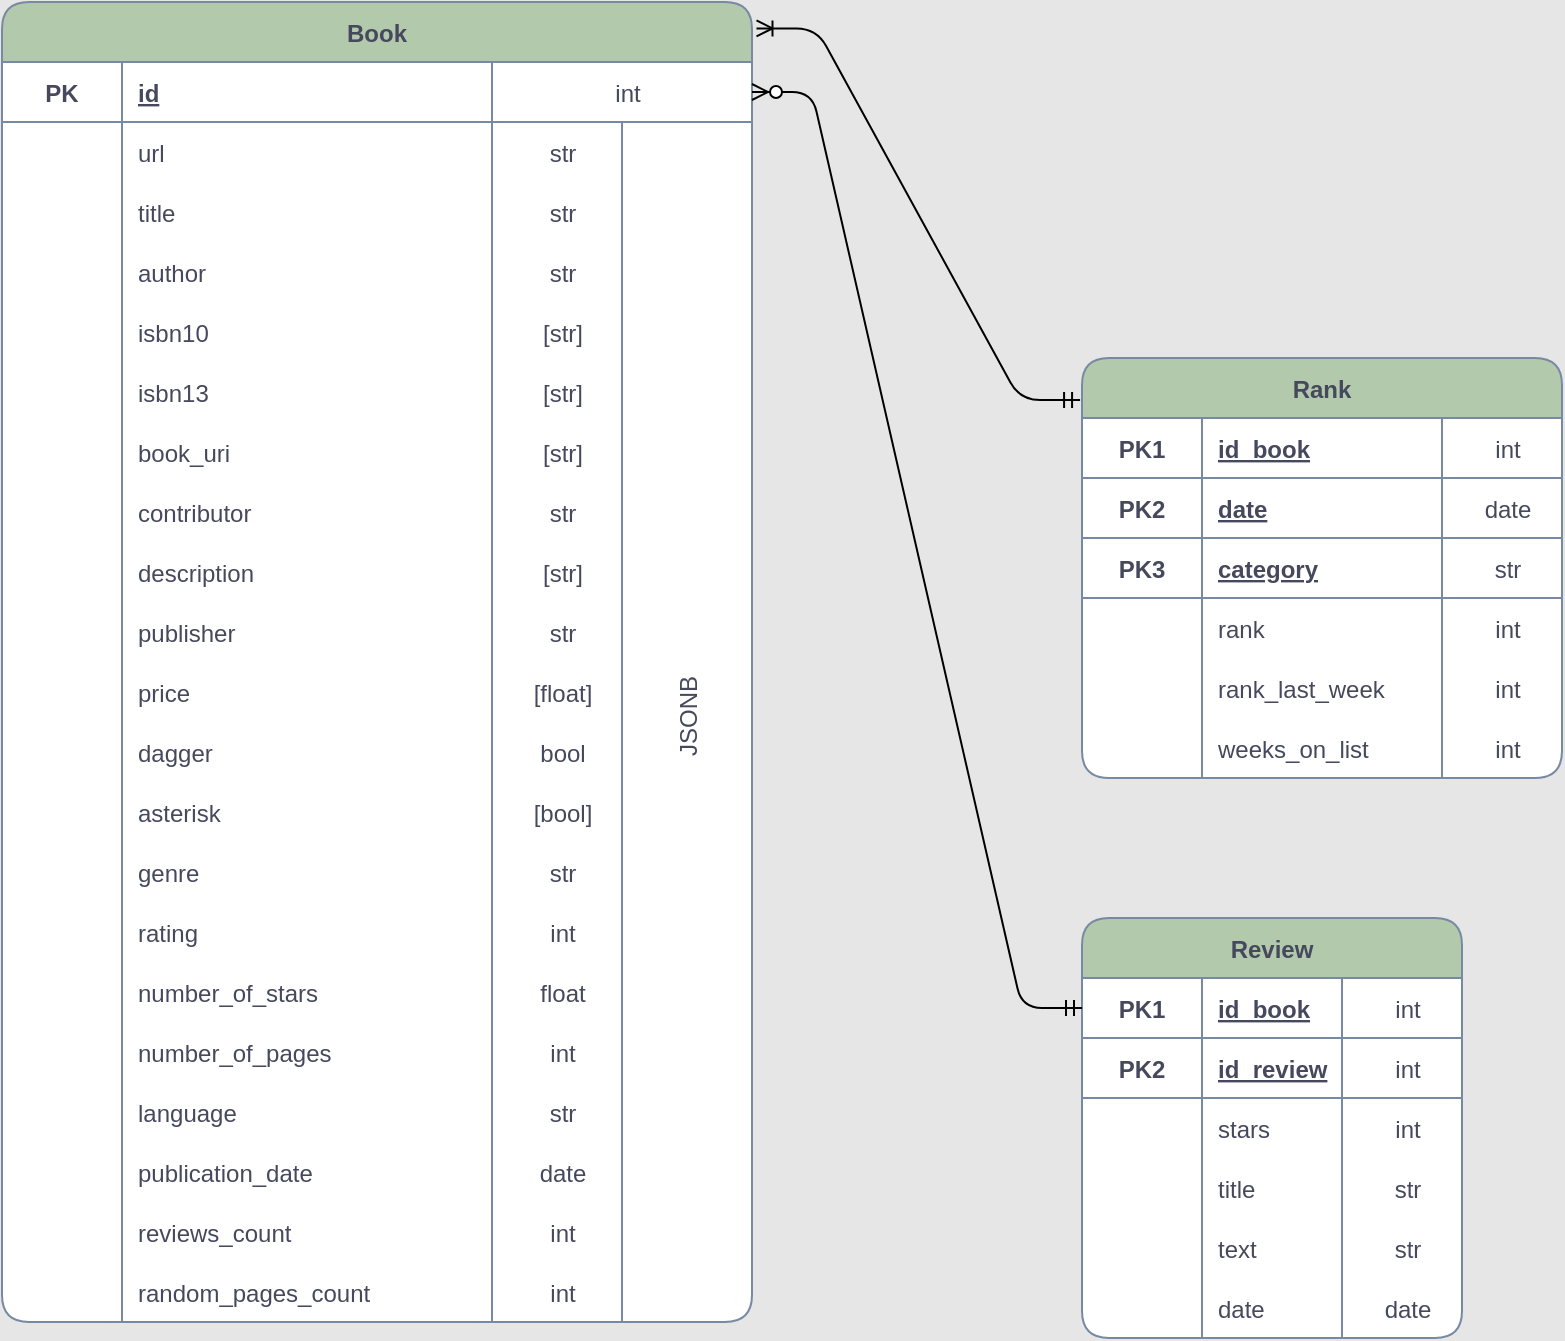 <mxfile version="20.3.0" type="device"><diagram name="Page-1" id="e56a1550-8fbb-45ad-956c-1786394a9013"><mxGraphModel dx="1116" dy="780" grid="1" gridSize="10" guides="1" tooltips="1" connect="1" arrows="1" fold="1" page="1" pageScale="1" pageWidth="1100" pageHeight="850" background="#E6E6E6" math="0" shadow="0"><root><mxCell id="0"/><mxCell id="1" parent="0"/><mxCell id="RvJWj9vvtflDczrXGUIp-20" value="Rank" style="shape=table;startSize=30;container=1;collapsible=1;childLayout=tableLayout;fixedRows=1;rowLines=0;fontStyle=1;align=center;resizeLast=1;rounded=1;strokeColor=#788AA3;fontColor=#46495D;fillColor=#B2C9AB;gradientColor=none;swimlaneFillColor=default;" parent="1" vertex="1"><mxGeometry x="600" y="230" width="240" height="210" as="geometry"/></mxCell><mxCell id="RvJWj9vvtflDczrXGUIp-21" value="" style="shape=tableRow;horizontal=0;startSize=0;swimlaneHead=0;swimlaneBody=0;fillColor=none;collapsible=0;dropTarget=0;points=[[0,0.5],[1,0.5]];portConstraint=eastwest;top=0;left=0;right=0;bottom=1;rounded=1;strokeColor=#788AA3;fontColor=#46495D;" parent="RvJWj9vvtflDczrXGUIp-20" vertex="1"><mxGeometry y="30" width="240" height="30" as="geometry"/></mxCell><mxCell id="RvJWj9vvtflDczrXGUIp-22" value="PK1" style="shape=partialRectangle;connectable=0;fillColor=none;top=0;left=0;bottom=0;right=0;fontStyle=1;overflow=hidden;rounded=1;strokeColor=default;fontColor=#46495D;align=center;" parent="RvJWj9vvtflDczrXGUIp-21" vertex="1"><mxGeometry width="60" height="30" as="geometry"><mxRectangle width="60" height="30" as="alternateBounds"/></mxGeometry></mxCell><mxCell id="RvJWj9vvtflDczrXGUIp-23" value="id_book" style="shape=partialRectangle;connectable=0;fillColor=none;top=0;left=0;bottom=0;right=0;align=left;spacingLeft=6;fontStyle=5;overflow=hidden;rounded=1;strokeColor=default;fontColor=#46495D;" parent="RvJWj9vvtflDczrXGUIp-21" vertex="1"><mxGeometry x="60" width="120" height="30" as="geometry"><mxRectangle width="120" height="30" as="alternateBounds"/></mxGeometry></mxCell><mxCell id="RvJWj9vvtflDczrXGUIp-33" value="int" style="shape=partialRectangle;connectable=0;fillColor=none;top=0;left=0;bottom=0;right=0;align=center;spacingLeft=6;fontStyle=0;overflow=hidden;rounded=1;strokeColor=default;fontColor=#46495D;" parent="RvJWj9vvtflDczrXGUIp-21" vertex="1"><mxGeometry x="180" width="60" height="30" as="geometry"><mxRectangle width="60" height="30" as="alternateBounds"/></mxGeometry></mxCell><mxCell id="RvJWj9vvtflDczrXGUIp-41" value="" style="shape=tableRow;horizontal=0;startSize=0;swimlaneHead=0;swimlaneBody=0;fillColor=none;collapsible=0;dropTarget=0;points=[[0,0.5],[1,0.5]];portConstraint=eastwest;top=0;left=0;right=0;bottom=1;rounded=1;strokeColor=#788AA3;fontColor=#46495D;" parent="RvJWj9vvtflDczrXGUIp-20" vertex="1"><mxGeometry y="60" width="240" height="30" as="geometry"/></mxCell><mxCell id="RvJWj9vvtflDczrXGUIp-42" value="PK2" style="shape=partialRectangle;connectable=0;fillColor=none;top=0;left=0;bottom=0;right=0;fontStyle=1;overflow=hidden;rounded=1;strokeColor=default;fontColor=#46495D;align=center;" parent="RvJWj9vvtflDczrXGUIp-41" vertex="1"><mxGeometry width="60" height="30" as="geometry"><mxRectangle width="60" height="30" as="alternateBounds"/></mxGeometry></mxCell><mxCell id="RvJWj9vvtflDczrXGUIp-43" value="date" style="shape=partialRectangle;connectable=0;fillColor=none;top=0;left=0;bottom=0;right=0;align=left;spacingLeft=6;fontStyle=5;overflow=hidden;rounded=1;strokeColor=default;fontColor=#46495D;" parent="RvJWj9vvtflDczrXGUIp-41" vertex="1"><mxGeometry x="60" width="120" height="30" as="geometry"><mxRectangle width="120" height="30" as="alternateBounds"/></mxGeometry></mxCell><mxCell id="RvJWj9vvtflDczrXGUIp-44" value="date" style="shape=partialRectangle;connectable=0;fillColor=none;top=0;left=0;bottom=0;right=0;align=center;spacingLeft=6;fontStyle=0;overflow=hidden;rounded=1;strokeColor=default;fontColor=#46495D;" parent="RvJWj9vvtflDczrXGUIp-41" vertex="1"><mxGeometry x="180" width="60" height="30" as="geometry"><mxRectangle width="60" height="30" as="alternateBounds"/></mxGeometry></mxCell><mxCell id="G12WL7VV6dDCfhIZE775-21" style="shape=tableRow;horizontal=0;startSize=0;swimlaneHead=0;swimlaneBody=0;fillColor=none;collapsible=0;dropTarget=0;points=[[0,0.5],[1,0.5]];portConstraint=eastwest;top=0;left=0;right=0;bottom=1;rounded=1;strokeColor=#788AA3;fontColor=#46495D;" parent="RvJWj9vvtflDczrXGUIp-20" vertex="1"><mxGeometry y="90" width="240" height="30" as="geometry"/></mxCell><mxCell id="G12WL7VV6dDCfhIZE775-22" value="PK3" style="shape=partialRectangle;connectable=0;fillColor=none;top=0;left=0;bottom=0;right=0;fontStyle=1;overflow=hidden;rounded=1;strokeColor=default;fontColor=#46495D;align=center;" parent="G12WL7VV6dDCfhIZE775-21" vertex="1"><mxGeometry width="60" height="30" as="geometry"><mxRectangle width="60" height="30" as="alternateBounds"/></mxGeometry></mxCell><mxCell id="G12WL7VV6dDCfhIZE775-23" value="category" style="shape=partialRectangle;connectable=0;fillColor=none;top=0;left=0;bottom=0;right=0;align=left;spacingLeft=6;fontStyle=5;overflow=hidden;rounded=1;strokeColor=default;fontColor=#46495D;" parent="G12WL7VV6dDCfhIZE775-21" vertex="1"><mxGeometry x="60" width="120" height="30" as="geometry"><mxRectangle width="120" height="30" as="alternateBounds"/></mxGeometry></mxCell><mxCell id="G12WL7VV6dDCfhIZE775-24" value="str" style="shape=partialRectangle;connectable=0;fillColor=none;top=0;left=0;bottom=0;right=0;align=center;spacingLeft=6;fontStyle=0;overflow=hidden;rounded=1;strokeColor=default;fontColor=#46495D;" parent="G12WL7VV6dDCfhIZE775-21" vertex="1"><mxGeometry x="180" width="60" height="30" as="geometry"><mxRectangle width="60" height="30" as="alternateBounds"/></mxGeometry></mxCell><mxCell id="RvJWj9vvtflDczrXGUIp-24" value="" style="shape=tableRow;horizontal=0;startSize=0;swimlaneHead=0;swimlaneBody=0;fillColor=none;collapsible=0;dropTarget=0;points=[[0,0.5],[1,0.5]];portConstraint=eastwest;top=0;left=0;right=0;bottom=0;rounded=1;strokeColor=#788AA3;fontColor=#46495D;" parent="RvJWj9vvtflDczrXGUIp-20" vertex="1"><mxGeometry y="120" width="240" height="30" as="geometry"/></mxCell><mxCell id="RvJWj9vvtflDczrXGUIp-25" value="" style="shape=partialRectangle;connectable=0;fillColor=none;top=0;left=0;bottom=0;right=0;editable=1;overflow=hidden;rounded=1;strokeColor=#788AA3;fontColor=#46495D;" parent="RvJWj9vvtflDczrXGUIp-24" vertex="1"><mxGeometry width="60" height="30" as="geometry"><mxRectangle width="60" height="30" as="alternateBounds"/></mxGeometry></mxCell><mxCell id="RvJWj9vvtflDczrXGUIp-26" value="rank" style="shape=partialRectangle;connectable=0;fillColor=none;top=0;left=0;bottom=0;right=0;align=left;spacingLeft=6;overflow=hidden;rounded=1;strokeColor=#788AA3;fontColor=#46495D;" parent="RvJWj9vvtflDczrXGUIp-24" vertex="1"><mxGeometry x="60" width="120" height="30" as="geometry"><mxRectangle width="120" height="30" as="alternateBounds"/></mxGeometry></mxCell><mxCell id="RvJWj9vvtflDczrXGUIp-34" value="int" style="shape=partialRectangle;connectable=0;fillColor=none;top=0;left=0;bottom=0;right=0;align=center;spacingLeft=6;overflow=hidden;rounded=1;strokeColor=#788AA3;fontColor=#46495D;" parent="RvJWj9vvtflDczrXGUIp-24" vertex="1"><mxGeometry x="180" width="60" height="30" as="geometry"><mxRectangle width="60" height="30" as="alternateBounds"/></mxGeometry></mxCell><mxCell id="RvJWj9vvtflDczrXGUIp-27" value="" style="shape=tableRow;horizontal=0;startSize=0;swimlaneHead=0;swimlaneBody=0;fillColor=none;collapsible=0;dropTarget=0;points=[[0,0.5],[1,0.5]];portConstraint=eastwest;top=0;left=0;right=0;bottom=0;rounded=1;strokeColor=#788AA3;fontColor=#46495D;" parent="RvJWj9vvtflDczrXGUIp-20" vertex="1"><mxGeometry y="150" width="240" height="30" as="geometry"/></mxCell><mxCell id="RvJWj9vvtflDczrXGUIp-28" value="" style="shape=partialRectangle;connectable=0;fillColor=none;top=0;left=0;bottom=0;right=0;editable=1;overflow=hidden;rounded=1;strokeColor=#788AA3;fontColor=#46495D;" parent="RvJWj9vvtflDczrXGUIp-27" vertex="1"><mxGeometry width="60" height="30" as="geometry"><mxRectangle width="60" height="30" as="alternateBounds"/></mxGeometry></mxCell><mxCell id="RvJWj9vvtflDczrXGUIp-29" value="rank_last_week" style="shape=partialRectangle;connectable=0;fillColor=none;top=0;left=0;bottom=0;right=0;align=left;spacingLeft=6;overflow=hidden;rounded=1;strokeColor=#788AA3;fontColor=#46495D;" parent="RvJWj9vvtflDczrXGUIp-27" vertex="1"><mxGeometry x="60" width="120" height="30" as="geometry"><mxRectangle width="120" height="30" as="alternateBounds"/></mxGeometry></mxCell><mxCell id="RvJWj9vvtflDczrXGUIp-35" value="int" style="shape=partialRectangle;connectable=0;fillColor=none;top=0;left=0;bottom=0;right=0;align=center;spacingLeft=6;overflow=hidden;rounded=1;strokeColor=#788AA3;fontColor=#46495D;" parent="RvJWj9vvtflDczrXGUIp-27" vertex="1"><mxGeometry x="180" width="60" height="30" as="geometry"><mxRectangle width="60" height="30" as="alternateBounds"/></mxGeometry></mxCell><mxCell id="RvJWj9vvtflDczrXGUIp-30" value="" style="shape=tableRow;horizontal=0;startSize=0;swimlaneHead=0;swimlaneBody=0;fillColor=none;collapsible=0;dropTarget=0;points=[[0,0.5],[1,0.5]];portConstraint=eastwest;top=0;left=0;right=0;bottom=0;rounded=1;strokeColor=#788AA3;fontColor=#46495D;" parent="RvJWj9vvtflDczrXGUIp-20" vertex="1"><mxGeometry y="180" width="240" height="30" as="geometry"/></mxCell><mxCell id="RvJWj9vvtflDczrXGUIp-31" value="" style="shape=partialRectangle;connectable=0;fillColor=none;top=0;left=0;bottom=0;right=0;editable=1;overflow=hidden;rounded=1;strokeColor=#788AA3;fontColor=#46495D;" parent="RvJWj9vvtflDczrXGUIp-30" vertex="1"><mxGeometry width="60" height="30" as="geometry"><mxRectangle width="60" height="30" as="alternateBounds"/></mxGeometry></mxCell><mxCell id="RvJWj9vvtflDczrXGUIp-32" value="weeks_on_list" style="shape=partialRectangle;connectable=0;fillColor=none;top=0;left=0;bottom=0;right=0;align=left;spacingLeft=6;overflow=hidden;rounded=1;strokeColor=#788AA3;fontColor=#46495D;" parent="RvJWj9vvtflDczrXGUIp-30" vertex="1"><mxGeometry x="60" width="120" height="30" as="geometry"><mxRectangle width="120" height="30" as="alternateBounds"/></mxGeometry></mxCell><mxCell id="RvJWj9vvtflDczrXGUIp-36" value="int" style="shape=partialRectangle;connectable=0;fillColor=none;top=0;left=0;bottom=0;right=0;align=center;spacingLeft=6;overflow=hidden;rounded=1;strokeColor=#788AA3;fontColor=#46495D;" parent="RvJWj9vvtflDczrXGUIp-30" vertex="1"><mxGeometry x="180" width="60" height="30" as="geometry"><mxRectangle width="60" height="30" as="alternateBounds"/></mxGeometry></mxCell><mxCell id="RvJWj9vvtflDczrXGUIp-45" value="Book" style="shape=table;startSize=30;container=1;collapsible=1;childLayout=tableLayout;fixedRows=1;rowLines=0;fontStyle=1;align=center;resizeLast=1;rounded=1;strokeColor=#788AA3;fontColor=#46495D;fillColor=#B2C9AB;gradientColor=none;swimlaneFillColor=default;" parent="1" vertex="1"><mxGeometry x="60" y="52" width="375" height="660" as="geometry"/></mxCell><mxCell id="RvJWj9vvtflDczrXGUIp-46" value="" style="shape=tableRow;horizontal=0;startSize=0;swimlaneHead=0;swimlaneBody=0;fillColor=none;collapsible=0;dropTarget=0;points=[[0,0.5],[1,0.5]];portConstraint=eastwest;top=0;left=0;right=0;bottom=1;rounded=1;strokeColor=#788AA3;fontColor=#46495D;" parent="RvJWj9vvtflDczrXGUIp-45" vertex="1"><mxGeometry y="30" width="375" height="30" as="geometry"/></mxCell><mxCell id="RvJWj9vvtflDczrXGUIp-47" value="PK" style="shape=partialRectangle;connectable=0;fillColor=none;top=0;left=0;bottom=0;right=0;fontStyle=1;overflow=hidden;rounded=1;strokeColor=default;fontColor=#46495D;align=center;" parent="RvJWj9vvtflDczrXGUIp-46" vertex="1"><mxGeometry width="60" height="30" as="geometry"><mxRectangle width="60" height="30" as="alternateBounds"/></mxGeometry></mxCell><mxCell id="RvJWj9vvtflDczrXGUIp-48" value="id" style="shape=partialRectangle;connectable=0;fillColor=none;top=0;left=0;bottom=0;right=0;align=left;spacingLeft=6;fontStyle=5;overflow=hidden;rounded=1;strokeColor=default;fontColor=#46495D;" parent="RvJWj9vvtflDczrXGUIp-46" vertex="1"><mxGeometry x="60" width="185" height="30" as="geometry"><mxRectangle width="185" height="30" as="alternateBounds"/></mxGeometry></mxCell><mxCell id="RvJWj9vvtflDczrXGUIp-49" value="int" style="shape=partialRectangle;connectable=0;fillColor=none;top=0;left=0;bottom=0;right=0;align=center;spacingLeft=6;fontStyle=0;overflow=hidden;rounded=1;strokeColor=default;fontColor=#46495D;rowspan=1;colspan=2;" parent="RvJWj9vvtflDczrXGUIp-46" vertex="1"><mxGeometry x="245" width="130" height="30" as="geometry"><mxRectangle width="65" height="30" as="alternateBounds"/></mxGeometry></mxCell><mxCell id="xEyDLyCsdZ_sDTwlbKrR-1" style="shape=partialRectangle;connectable=0;fillColor=none;top=0;left=0;bottom=0;right=0;align=center;spacingLeft=6;fontStyle=0;overflow=hidden;rounded=1;strokeColor=default;fontColor=#46495D;" vertex="1" visible="0" parent="RvJWj9vvtflDczrXGUIp-46"><mxGeometry x="310" width="65" height="30" as="geometry"><mxRectangle width="65" height="30" as="alternateBounds"/></mxGeometry></mxCell><mxCell id="DE2XObrwMzZMUg0Im9uj-5" style="shape=tableRow;horizontal=0;startSize=0;swimlaneHead=0;swimlaneBody=0;fillColor=none;collapsible=0;dropTarget=0;points=[[0,0.5],[1,0.5]];portConstraint=eastwest;top=0;left=0;right=0;bottom=0;rounded=1;strokeColor=#788AA3;fontColor=#46495D;" parent="RvJWj9vvtflDczrXGUIp-45" vertex="1"><mxGeometry y="60" width="375" height="30" as="geometry"/></mxCell><mxCell id="DE2XObrwMzZMUg0Im9uj-6" style="shape=partialRectangle;connectable=0;fillColor=none;top=0;left=0;bottom=0;right=0;editable=1;overflow=hidden;rounded=1;strokeColor=#788AA3;fontColor=#46495D;" parent="DE2XObrwMzZMUg0Im9uj-5" vertex="1"><mxGeometry width="60" height="30" as="geometry"><mxRectangle width="60" height="30" as="alternateBounds"/></mxGeometry></mxCell><mxCell id="DE2XObrwMzZMUg0Im9uj-7" value="url" style="shape=partialRectangle;connectable=0;fillColor=none;top=0;left=0;bottom=0;right=0;align=left;spacingLeft=6;overflow=hidden;rounded=1;strokeColor=#788AA3;fontColor=#46495D;" parent="DE2XObrwMzZMUg0Im9uj-5" vertex="1"><mxGeometry x="60" width="185" height="30" as="geometry"><mxRectangle width="185" height="30" as="alternateBounds"/></mxGeometry></mxCell><mxCell id="DE2XObrwMzZMUg0Im9uj-8" value="str" style="shape=partialRectangle;connectable=0;fillColor=none;top=0;left=0;bottom=0;right=0;align=center;spacingLeft=6;overflow=hidden;rounded=1;strokeColor=#788AA3;fontColor=#46495D;" parent="DE2XObrwMzZMUg0Im9uj-5" vertex="1"><mxGeometry x="245" width="65" height="30" as="geometry"><mxRectangle width="65" height="30" as="alternateBounds"/></mxGeometry></mxCell><mxCell id="xEyDLyCsdZ_sDTwlbKrR-2" value="JSONB" style="shape=partialRectangle;connectable=0;fillColor=none;top=0;left=0;bottom=0;right=0;align=center;spacingLeft=6;overflow=hidden;rounded=1;strokeColor=#788AA3;fontColor=#46495D;rowspan=20;colspan=1;flipV=1;textDirection=ltr;labelPosition=center;verticalLabelPosition=middle;verticalAlign=middle;fontSize=12;horizontal=0;" vertex="1" parent="DE2XObrwMzZMUg0Im9uj-5"><mxGeometry x="310" width="65" height="600" as="geometry"><mxRectangle width="65" height="30" as="alternateBounds"/></mxGeometry></mxCell><mxCell id="RvJWj9vvtflDczrXGUIp-54" value="" style="shape=tableRow;horizontal=0;startSize=0;swimlaneHead=0;swimlaneBody=0;fillColor=none;collapsible=0;dropTarget=0;points=[[0,0.5],[1,0.5]];portConstraint=eastwest;top=0;left=0;right=0;bottom=0;rounded=1;strokeColor=#788AA3;fontColor=#46495D;" parent="RvJWj9vvtflDczrXGUIp-45" vertex="1"><mxGeometry y="90" width="375" height="30" as="geometry"/></mxCell><mxCell id="RvJWj9vvtflDczrXGUIp-55" value="" style="shape=partialRectangle;connectable=0;fillColor=none;top=0;left=0;bottom=0;right=0;editable=1;overflow=hidden;rounded=1;strokeColor=#788AA3;fontColor=#46495D;" parent="RvJWj9vvtflDczrXGUIp-54" vertex="1"><mxGeometry width="60" height="30" as="geometry"><mxRectangle width="60" height="30" as="alternateBounds"/></mxGeometry></mxCell><mxCell id="RvJWj9vvtflDczrXGUIp-56" value="title" style="shape=partialRectangle;connectable=0;fillColor=none;top=0;left=0;bottom=0;right=0;align=left;spacingLeft=6;overflow=hidden;rounded=1;strokeColor=#788AA3;fontColor=#46495D;" parent="RvJWj9vvtflDczrXGUIp-54" vertex="1"><mxGeometry x="60" width="185" height="30" as="geometry"><mxRectangle width="185" height="30" as="alternateBounds"/></mxGeometry></mxCell><mxCell id="RvJWj9vvtflDczrXGUIp-57" value="str" style="shape=partialRectangle;connectable=0;fillColor=none;top=0;left=0;bottom=0;right=0;align=center;spacingLeft=6;overflow=hidden;rounded=1;strokeColor=#788AA3;fontColor=#46495D;" parent="RvJWj9vvtflDczrXGUIp-54" vertex="1"><mxGeometry x="245" width="65" height="30" as="geometry"><mxRectangle width="65" height="30" as="alternateBounds"/></mxGeometry></mxCell><mxCell id="xEyDLyCsdZ_sDTwlbKrR-3" style="shape=partialRectangle;connectable=0;fillColor=none;top=0;left=0;bottom=0;right=0;align=center;spacingLeft=6;overflow=hidden;rounded=1;strokeColor=#788AA3;fontColor=#46495D;" vertex="1" visible="0" parent="RvJWj9vvtflDczrXGUIp-54"><mxGeometry x="310" width="65" height="30" as="geometry"><mxRectangle width="65" height="30" as="alternateBounds"/></mxGeometry></mxCell><mxCell id="T7bNsZx9pka8NB2SS1F6-1" style="shape=tableRow;horizontal=0;startSize=0;swimlaneHead=0;swimlaneBody=0;fillColor=none;collapsible=0;dropTarget=0;points=[[0,0.5],[1,0.5]];portConstraint=eastwest;top=0;left=0;right=0;bottom=0;rounded=1;strokeColor=#788AA3;fontColor=#46495D;" parent="RvJWj9vvtflDczrXGUIp-45" vertex="1"><mxGeometry y="120" width="375" height="30" as="geometry"/></mxCell><mxCell id="T7bNsZx9pka8NB2SS1F6-2" style="shape=partialRectangle;connectable=0;fillColor=none;top=0;left=0;bottom=0;right=0;editable=1;overflow=hidden;rounded=1;strokeColor=#788AA3;fontColor=#46495D;" parent="T7bNsZx9pka8NB2SS1F6-1" vertex="1"><mxGeometry width="60" height="30" as="geometry"><mxRectangle width="60" height="30" as="alternateBounds"/></mxGeometry></mxCell><mxCell id="T7bNsZx9pka8NB2SS1F6-3" value="author" style="shape=partialRectangle;connectable=0;fillColor=none;top=0;left=0;bottom=0;right=0;align=left;spacingLeft=6;overflow=hidden;rounded=1;strokeColor=#788AA3;fontColor=#46495D;" parent="T7bNsZx9pka8NB2SS1F6-1" vertex="1"><mxGeometry x="60" width="185" height="30" as="geometry"><mxRectangle width="185" height="30" as="alternateBounds"/></mxGeometry></mxCell><mxCell id="T7bNsZx9pka8NB2SS1F6-4" value="str" style="shape=partialRectangle;connectable=0;fillColor=none;top=0;left=0;bottom=0;right=0;align=center;spacingLeft=6;overflow=hidden;rounded=1;strokeColor=#788AA3;fontColor=#46495D;" parent="T7bNsZx9pka8NB2SS1F6-1" vertex="1"><mxGeometry x="245" width="65" height="30" as="geometry"><mxRectangle width="65" height="30" as="alternateBounds"/></mxGeometry></mxCell><mxCell id="xEyDLyCsdZ_sDTwlbKrR-4" style="shape=partialRectangle;connectable=0;fillColor=none;top=0;left=0;bottom=0;right=0;align=center;spacingLeft=6;overflow=hidden;rounded=1;strokeColor=#788AA3;fontColor=#46495D;" vertex="1" visible="0" parent="T7bNsZx9pka8NB2SS1F6-1"><mxGeometry x="310" width="65" height="30" as="geometry"><mxRectangle width="65" height="30" as="alternateBounds"/></mxGeometry></mxCell><mxCell id="RvJWj9vvtflDczrXGUIp-58" value="" style="shape=tableRow;horizontal=0;startSize=0;swimlaneHead=0;swimlaneBody=0;fillColor=none;collapsible=0;dropTarget=0;points=[[0,0.5],[1,0.5]];portConstraint=eastwest;top=0;left=0;right=0;bottom=0;rounded=1;strokeColor=#788AA3;fontColor=#46495D;" parent="RvJWj9vvtflDczrXGUIp-45" vertex="1"><mxGeometry y="150" width="375" height="30" as="geometry"/></mxCell><mxCell id="RvJWj9vvtflDczrXGUIp-59" value="" style="shape=partialRectangle;connectable=0;fillColor=none;top=0;left=0;bottom=0;right=0;editable=1;overflow=hidden;rounded=1;strokeColor=#788AA3;fontColor=#46495D;" parent="RvJWj9vvtflDczrXGUIp-58" vertex="1"><mxGeometry width="60" height="30" as="geometry"><mxRectangle width="60" height="30" as="alternateBounds"/></mxGeometry></mxCell><mxCell id="RvJWj9vvtflDczrXGUIp-60" value="isbn10" style="shape=partialRectangle;connectable=0;fillColor=none;top=0;left=0;bottom=0;right=0;align=left;spacingLeft=6;overflow=hidden;rounded=1;strokeColor=#788AA3;fontColor=#46495D;" parent="RvJWj9vvtflDczrXGUIp-58" vertex="1"><mxGeometry x="60" width="185" height="30" as="geometry"><mxRectangle width="185" height="30" as="alternateBounds"/></mxGeometry></mxCell><mxCell id="RvJWj9vvtflDczrXGUIp-61" value="[str]" style="shape=partialRectangle;connectable=0;fillColor=none;top=0;left=0;bottom=0;right=0;align=center;spacingLeft=6;overflow=hidden;rounded=1;strokeColor=#788AA3;fontColor=#46495D;" parent="RvJWj9vvtflDczrXGUIp-58" vertex="1"><mxGeometry x="245" width="65" height="30" as="geometry"><mxRectangle width="65" height="30" as="alternateBounds"/></mxGeometry></mxCell><mxCell id="xEyDLyCsdZ_sDTwlbKrR-5" style="shape=partialRectangle;connectable=0;fillColor=none;top=0;left=0;bottom=0;right=0;align=center;spacingLeft=6;overflow=hidden;rounded=1;strokeColor=#788AA3;fontColor=#46495D;" vertex="1" visible="0" parent="RvJWj9vvtflDczrXGUIp-58"><mxGeometry x="310" width="65" height="30" as="geometry"><mxRectangle width="65" height="30" as="alternateBounds"/></mxGeometry></mxCell><mxCell id="RvJWj9vvtflDczrXGUIp-62" value="" style="shape=tableRow;horizontal=0;startSize=0;swimlaneHead=0;swimlaneBody=0;fillColor=none;collapsible=0;dropTarget=0;points=[[0,0.5],[1,0.5]];portConstraint=eastwest;top=0;left=0;right=0;bottom=0;rounded=1;strokeColor=#788AA3;fontColor=#46495D;" parent="RvJWj9vvtflDczrXGUIp-45" vertex="1"><mxGeometry y="180" width="375" height="30" as="geometry"/></mxCell><mxCell id="RvJWj9vvtflDczrXGUIp-63" value="" style="shape=partialRectangle;connectable=0;fillColor=none;top=0;left=0;bottom=0;right=0;editable=1;overflow=hidden;rounded=1;strokeColor=#788AA3;fontColor=#46495D;" parent="RvJWj9vvtflDczrXGUIp-62" vertex="1"><mxGeometry width="60" height="30" as="geometry"><mxRectangle width="60" height="30" as="alternateBounds"/></mxGeometry></mxCell><mxCell id="RvJWj9vvtflDczrXGUIp-64" value="isbn13" style="shape=partialRectangle;connectable=0;fillColor=none;top=0;left=0;bottom=0;right=0;align=left;spacingLeft=6;overflow=hidden;rounded=1;strokeColor=#788AA3;fontColor=#46495D;" parent="RvJWj9vvtflDczrXGUIp-62" vertex="1"><mxGeometry x="60" width="185" height="30" as="geometry"><mxRectangle width="185" height="30" as="alternateBounds"/></mxGeometry></mxCell><mxCell id="RvJWj9vvtflDczrXGUIp-65" value="[str]" style="shape=partialRectangle;connectable=0;fillColor=none;top=0;left=0;bottom=0;right=0;align=center;spacingLeft=6;overflow=hidden;rounded=1;strokeColor=#788AA3;fontColor=#46495D;" parent="RvJWj9vvtflDczrXGUIp-62" vertex="1"><mxGeometry x="245" width="65" height="30" as="geometry"><mxRectangle width="65" height="30" as="alternateBounds"/></mxGeometry></mxCell><mxCell id="xEyDLyCsdZ_sDTwlbKrR-6" style="shape=partialRectangle;connectable=0;fillColor=none;top=0;left=0;bottom=0;right=0;align=center;spacingLeft=6;overflow=hidden;rounded=1;strokeColor=#788AA3;fontColor=#46495D;" vertex="1" visible="0" parent="RvJWj9vvtflDczrXGUIp-62"><mxGeometry x="310" width="65" height="30" as="geometry"><mxRectangle width="65" height="30" as="alternateBounds"/></mxGeometry></mxCell><mxCell id="RvJWj9vvtflDczrXGUIp-66" style="shape=tableRow;horizontal=0;startSize=0;swimlaneHead=0;swimlaneBody=0;fillColor=none;collapsible=0;dropTarget=0;points=[[0,0.5],[1,0.5]];portConstraint=eastwest;top=0;left=0;right=0;bottom=0;rounded=1;strokeColor=#788AA3;fontColor=#46495D;" parent="RvJWj9vvtflDczrXGUIp-45" vertex="1"><mxGeometry y="210" width="375" height="30" as="geometry"/></mxCell><mxCell id="RvJWj9vvtflDczrXGUIp-67" style="shape=partialRectangle;connectable=0;fillColor=none;top=0;left=0;bottom=0;right=0;editable=1;overflow=hidden;rounded=1;strokeColor=#788AA3;fontColor=#46495D;" parent="RvJWj9vvtflDczrXGUIp-66" vertex="1"><mxGeometry width="60" height="30" as="geometry"><mxRectangle width="60" height="30" as="alternateBounds"/></mxGeometry></mxCell><mxCell id="RvJWj9vvtflDczrXGUIp-68" value="book_uri" style="shape=partialRectangle;connectable=0;fillColor=none;top=0;left=0;bottom=0;right=0;align=left;spacingLeft=6;overflow=hidden;rounded=1;strokeColor=#788AA3;fontColor=#46495D;" parent="RvJWj9vvtflDczrXGUIp-66" vertex="1"><mxGeometry x="60" width="185" height="30" as="geometry"><mxRectangle width="185" height="30" as="alternateBounds"/></mxGeometry></mxCell><mxCell id="RvJWj9vvtflDczrXGUIp-69" value="[str]" style="shape=partialRectangle;connectable=0;fillColor=none;top=0;left=0;bottom=0;right=0;align=center;spacingLeft=6;overflow=hidden;rounded=1;strokeColor=#788AA3;fontColor=#46495D;" parent="RvJWj9vvtflDczrXGUIp-66" vertex="1"><mxGeometry x="245" width="65" height="30" as="geometry"><mxRectangle width="65" height="30" as="alternateBounds"/></mxGeometry></mxCell><mxCell id="xEyDLyCsdZ_sDTwlbKrR-7" style="shape=partialRectangle;connectable=0;fillColor=none;top=0;left=0;bottom=0;right=0;align=center;spacingLeft=6;overflow=hidden;rounded=1;strokeColor=#788AA3;fontColor=#46495D;" vertex="1" visible="0" parent="RvJWj9vvtflDczrXGUIp-66"><mxGeometry x="310" width="65" height="30" as="geometry"><mxRectangle width="65" height="30" as="alternateBounds"/></mxGeometry></mxCell><mxCell id="RvJWj9vvtflDczrXGUIp-90" style="shape=tableRow;horizontal=0;startSize=0;swimlaneHead=0;swimlaneBody=0;fillColor=none;collapsible=0;dropTarget=0;points=[[0,0.5],[1,0.5]];portConstraint=eastwest;top=0;left=0;right=0;bottom=0;rounded=1;strokeColor=#788AA3;fontColor=#46495D;" parent="RvJWj9vvtflDczrXGUIp-45" vertex="1"><mxGeometry y="240" width="375" height="30" as="geometry"/></mxCell><mxCell id="RvJWj9vvtflDczrXGUIp-91" style="shape=partialRectangle;connectable=0;fillColor=none;top=0;left=0;bottom=0;right=0;editable=1;overflow=hidden;rounded=1;strokeColor=#788AA3;fontColor=#46495D;" parent="RvJWj9vvtflDczrXGUIp-90" vertex="1"><mxGeometry width="60" height="30" as="geometry"><mxRectangle width="60" height="30" as="alternateBounds"/></mxGeometry></mxCell><mxCell id="RvJWj9vvtflDczrXGUIp-92" value="contributor" style="shape=partialRectangle;connectable=0;fillColor=none;top=0;left=0;bottom=0;right=0;align=left;spacingLeft=6;overflow=hidden;rounded=1;strokeColor=#788AA3;fontColor=#46495D;" parent="RvJWj9vvtflDczrXGUIp-90" vertex="1"><mxGeometry x="60" width="185" height="30" as="geometry"><mxRectangle width="185" height="30" as="alternateBounds"/></mxGeometry></mxCell><mxCell id="RvJWj9vvtflDczrXGUIp-93" value="str" style="shape=partialRectangle;connectable=0;fillColor=none;top=0;left=0;bottom=0;right=0;align=center;spacingLeft=6;overflow=hidden;rounded=1;strokeColor=#788AA3;fontColor=#46495D;" parent="RvJWj9vvtflDczrXGUIp-90" vertex="1"><mxGeometry x="245" width="65" height="30" as="geometry"><mxRectangle width="65" height="30" as="alternateBounds"/></mxGeometry></mxCell><mxCell id="xEyDLyCsdZ_sDTwlbKrR-8" style="shape=partialRectangle;connectable=0;fillColor=none;top=0;left=0;bottom=0;right=0;align=center;spacingLeft=6;overflow=hidden;rounded=1;strokeColor=#788AA3;fontColor=#46495D;" vertex="1" visible="0" parent="RvJWj9vvtflDczrXGUIp-90"><mxGeometry x="310" width="65" height="30" as="geometry"><mxRectangle width="65" height="30" as="alternateBounds"/></mxGeometry></mxCell><mxCell id="RvJWj9vvtflDczrXGUIp-86" style="shape=tableRow;horizontal=0;startSize=0;swimlaneHead=0;swimlaneBody=0;fillColor=none;collapsible=0;dropTarget=0;points=[[0,0.5],[1,0.5]];portConstraint=eastwest;top=0;left=0;right=0;bottom=0;rounded=1;strokeColor=#788AA3;fontColor=#46495D;" parent="RvJWj9vvtflDczrXGUIp-45" vertex="1"><mxGeometry y="270" width="375" height="30" as="geometry"/></mxCell><mxCell id="RvJWj9vvtflDczrXGUIp-87" style="shape=partialRectangle;connectable=0;fillColor=none;top=0;left=0;bottom=0;right=0;editable=1;overflow=hidden;rounded=1;strokeColor=#788AA3;fontColor=#46495D;" parent="RvJWj9vvtflDczrXGUIp-86" vertex="1"><mxGeometry width="60" height="30" as="geometry"><mxRectangle width="60" height="30" as="alternateBounds"/></mxGeometry></mxCell><mxCell id="RvJWj9vvtflDczrXGUIp-88" value="description" style="shape=partialRectangle;connectable=0;fillColor=none;top=0;left=0;bottom=0;right=0;align=left;spacingLeft=6;overflow=hidden;rounded=1;strokeColor=#788AA3;fontColor=#46495D;" parent="RvJWj9vvtflDczrXGUIp-86" vertex="1"><mxGeometry x="60" width="185" height="30" as="geometry"><mxRectangle width="185" height="30" as="alternateBounds"/></mxGeometry></mxCell><mxCell id="RvJWj9vvtflDczrXGUIp-89" value="[str]" style="shape=partialRectangle;connectable=0;fillColor=none;top=0;left=0;bottom=0;right=0;align=center;spacingLeft=6;overflow=hidden;rounded=1;strokeColor=#788AA3;fontColor=#46495D;" parent="RvJWj9vvtflDczrXGUIp-86" vertex="1"><mxGeometry x="245" width="65" height="30" as="geometry"><mxRectangle width="65" height="30" as="alternateBounds"/></mxGeometry></mxCell><mxCell id="xEyDLyCsdZ_sDTwlbKrR-9" style="shape=partialRectangle;connectable=0;fillColor=none;top=0;left=0;bottom=0;right=0;align=center;spacingLeft=6;overflow=hidden;rounded=1;strokeColor=#788AA3;fontColor=#46495D;" vertex="1" visible="0" parent="RvJWj9vvtflDczrXGUIp-86"><mxGeometry x="310" width="65" height="30" as="geometry"><mxRectangle width="65" height="30" as="alternateBounds"/></mxGeometry></mxCell><mxCell id="RvJWj9vvtflDczrXGUIp-82" style="shape=tableRow;horizontal=0;startSize=0;swimlaneHead=0;swimlaneBody=0;fillColor=none;collapsible=0;dropTarget=0;points=[[0,0.5],[1,0.5]];portConstraint=eastwest;top=0;left=0;right=0;bottom=0;rounded=1;strokeColor=#788AA3;fontColor=#46495D;" parent="RvJWj9vvtflDczrXGUIp-45" vertex="1"><mxGeometry y="300" width="375" height="30" as="geometry"/></mxCell><mxCell id="RvJWj9vvtflDczrXGUIp-83" style="shape=partialRectangle;connectable=0;fillColor=none;top=0;left=0;bottom=0;right=0;editable=1;overflow=hidden;rounded=1;strokeColor=#788AA3;fontColor=#46495D;" parent="RvJWj9vvtflDczrXGUIp-82" vertex="1"><mxGeometry width="60" height="30" as="geometry"><mxRectangle width="60" height="30" as="alternateBounds"/></mxGeometry></mxCell><mxCell id="RvJWj9vvtflDczrXGUIp-84" value="publisher" style="shape=partialRectangle;connectable=0;fillColor=none;top=0;left=0;bottom=0;right=0;align=left;spacingLeft=6;overflow=hidden;rounded=1;strokeColor=#788AA3;fontColor=#46495D;" parent="RvJWj9vvtflDczrXGUIp-82" vertex="1"><mxGeometry x="60" width="185" height="30" as="geometry"><mxRectangle width="185" height="30" as="alternateBounds"/></mxGeometry></mxCell><mxCell id="RvJWj9vvtflDczrXGUIp-85" value="str" style="shape=partialRectangle;connectable=0;fillColor=none;top=0;left=0;bottom=0;right=0;align=center;spacingLeft=6;overflow=hidden;rounded=1;strokeColor=#788AA3;fontColor=#46495D;" parent="RvJWj9vvtflDczrXGUIp-82" vertex="1"><mxGeometry x="245" width="65" height="30" as="geometry"><mxRectangle width="65" height="30" as="alternateBounds"/></mxGeometry></mxCell><mxCell id="xEyDLyCsdZ_sDTwlbKrR-10" style="shape=partialRectangle;connectable=0;fillColor=none;top=0;left=0;bottom=0;right=0;align=center;spacingLeft=6;overflow=hidden;rounded=1;strokeColor=#788AA3;fontColor=#46495D;" vertex="1" visible="0" parent="RvJWj9vvtflDczrXGUIp-82"><mxGeometry x="310" width="65" height="30" as="geometry"><mxRectangle width="65" height="30" as="alternateBounds"/></mxGeometry></mxCell><mxCell id="G12WL7VV6dDCfhIZE775-17" style="shape=tableRow;horizontal=0;startSize=0;swimlaneHead=0;swimlaneBody=0;fillColor=none;collapsible=0;dropTarget=0;points=[[0,0.5],[1,0.5]];portConstraint=eastwest;top=0;left=0;right=0;bottom=0;rounded=1;strokeColor=#788AA3;fontColor=#46495D;" parent="RvJWj9vvtflDczrXGUIp-45" vertex="1"><mxGeometry y="330" width="375" height="30" as="geometry"/></mxCell><mxCell id="G12WL7VV6dDCfhIZE775-18" style="shape=partialRectangle;connectable=0;fillColor=none;top=0;left=0;bottom=0;right=0;editable=1;overflow=hidden;rounded=1;strokeColor=#788AA3;fontColor=#46495D;" parent="G12WL7VV6dDCfhIZE775-17" vertex="1"><mxGeometry width="60" height="30" as="geometry"><mxRectangle width="60" height="30" as="alternateBounds"/></mxGeometry></mxCell><mxCell id="G12WL7VV6dDCfhIZE775-19" value="price" style="shape=partialRectangle;connectable=0;fillColor=none;top=0;left=0;bottom=0;right=0;align=left;spacingLeft=6;overflow=hidden;rounded=1;strokeColor=#788AA3;fontColor=#46495D;" parent="G12WL7VV6dDCfhIZE775-17" vertex="1"><mxGeometry x="60" width="185" height="30" as="geometry"><mxRectangle width="185" height="30" as="alternateBounds"/></mxGeometry></mxCell><mxCell id="G12WL7VV6dDCfhIZE775-20" value="[float]" style="shape=partialRectangle;connectable=0;fillColor=none;top=0;left=0;bottom=0;right=0;align=center;spacingLeft=6;overflow=hidden;rounded=1;strokeColor=#788AA3;fontColor=#46495D;" parent="G12WL7VV6dDCfhIZE775-17" vertex="1"><mxGeometry x="245" width="65" height="30" as="geometry"><mxRectangle width="65" height="30" as="alternateBounds"/></mxGeometry></mxCell><mxCell id="xEyDLyCsdZ_sDTwlbKrR-11" style="shape=partialRectangle;connectable=0;fillColor=none;top=0;left=0;bottom=0;right=0;align=center;spacingLeft=6;overflow=hidden;rounded=1;strokeColor=#788AA3;fontColor=#46495D;" vertex="1" visible="0" parent="G12WL7VV6dDCfhIZE775-17"><mxGeometry x="310" width="65" height="30" as="geometry"><mxRectangle width="65" height="30" as="alternateBounds"/></mxGeometry></mxCell><mxCell id="RvJWj9vvtflDczrXGUIp-78" style="shape=tableRow;horizontal=0;startSize=0;swimlaneHead=0;swimlaneBody=0;fillColor=none;collapsible=0;dropTarget=0;points=[[0,0.5],[1,0.5]];portConstraint=eastwest;top=0;left=0;right=0;bottom=0;rounded=1;strokeColor=#788AA3;fontColor=#46495D;" parent="RvJWj9vvtflDczrXGUIp-45" vertex="1"><mxGeometry y="360" width="375" height="30" as="geometry"/></mxCell><mxCell id="RvJWj9vvtflDczrXGUIp-79" style="shape=partialRectangle;connectable=0;fillColor=none;top=0;left=0;bottom=0;right=0;editable=1;overflow=hidden;rounded=1;strokeColor=#788AA3;fontColor=#46495D;" parent="RvJWj9vvtflDczrXGUIp-78" vertex="1"><mxGeometry width="60" height="30" as="geometry"><mxRectangle width="60" height="30" as="alternateBounds"/></mxGeometry></mxCell><mxCell id="RvJWj9vvtflDczrXGUIp-80" value="dagger" style="shape=partialRectangle;connectable=0;fillColor=none;top=0;left=0;bottom=0;right=0;align=left;spacingLeft=6;overflow=hidden;rounded=1;strokeColor=#788AA3;fontColor=#46495D;" parent="RvJWj9vvtflDczrXGUIp-78" vertex="1"><mxGeometry x="60" width="185" height="30" as="geometry"><mxRectangle width="185" height="30" as="alternateBounds"/></mxGeometry></mxCell><mxCell id="RvJWj9vvtflDczrXGUIp-81" value="bool" style="shape=partialRectangle;connectable=0;fillColor=none;top=0;left=0;bottom=0;right=0;align=center;spacingLeft=6;overflow=hidden;rounded=1;strokeColor=#788AA3;fontColor=#46495D;" parent="RvJWj9vvtflDczrXGUIp-78" vertex="1"><mxGeometry x="245" width="65" height="30" as="geometry"><mxRectangle width="65" height="30" as="alternateBounds"/></mxGeometry></mxCell><mxCell id="xEyDLyCsdZ_sDTwlbKrR-12" style="shape=partialRectangle;connectable=0;fillColor=none;top=0;left=0;bottom=0;right=0;align=center;spacingLeft=6;overflow=hidden;rounded=1;strokeColor=#788AA3;fontColor=#46495D;" vertex="1" visible="0" parent="RvJWj9vvtflDczrXGUIp-78"><mxGeometry x="310" width="65" height="30" as="geometry"><mxRectangle width="65" height="30" as="alternateBounds"/></mxGeometry></mxCell><mxCell id="RvJWj9vvtflDczrXGUIp-74" style="shape=tableRow;horizontal=0;startSize=0;swimlaneHead=0;swimlaneBody=0;fillColor=none;collapsible=0;dropTarget=0;points=[[0,0.5],[1,0.5]];portConstraint=eastwest;top=0;left=0;right=0;bottom=0;rounded=1;strokeColor=#788AA3;fontColor=#46495D;" parent="RvJWj9vvtflDczrXGUIp-45" vertex="1"><mxGeometry y="390" width="375" height="30" as="geometry"/></mxCell><mxCell id="RvJWj9vvtflDczrXGUIp-75" style="shape=partialRectangle;connectable=0;fillColor=none;top=0;left=0;bottom=0;right=0;editable=1;overflow=hidden;rounded=1;strokeColor=#788AA3;fontColor=#46495D;" parent="RvJWj9vvtflDczrXGUIp-74" vertex="1"><mxGeometry width="60" height="30" as="geometry"><mxRectangle width="60" height="30" as="alternateBounds"/></mxGeometry></mxCell><mxCell id="RvJWj9vvtflDczrXGUIp-76" value="asterisk" style="shape=partialRectangle;connectable=0;fillColor=none;top=0;left=0;bottom=0;right=0;align=left;spacingLeft=6;overflow=hidden;rounded=1;strokeColor=#788AA3;fontColor=#46495D;" parent="RvJWj9vvtflDczrXGUIp-74" vertex="1"><mxGeometry x="60" width="185" height="30" as="geometry"><mxRectangle width="185" height="30" as="alternateBounds"/></mxGeometry></mxCell><mxCell id="RvJWj9vvtflDczrXGUIp-77" value="[bool]" style="shape=partialRectangle;connectable=0;fillColor=none;top=0;left=0;bottom=0;right=0;align=center;spacingLeft=6;overflow=hidden;rounded=1;strokeColor=#788AA3;fontColor=#46495D;" parent="RvJWj9vvtflDczrXGUIp-74" vertex="1"><mxGeometry x="245" width="65" height="30" as="geometry"><mxRectangle width="65" height="30" as="alternateBounds"/></mxGeometry></mxCell><mxCell id="xEyDLyCsdZ_sDTwlbKrR-13" style="shape=partialRectangle;connectable=0;fillColor=none;top=0;left=0;bottom=0;right=0;align=center;spacingLeft=6;overflow=hidden;rounded=1;strokeColor=#788AA3;fontColor=#46495D;" vertex="1" visible="0" parent="RvJWj9vvtflDczrXGUIp-74"><mxGeometry x="310" width="65" height="30" as="geometry"><mxRectangle width="65" height="30" as="alternateBounds"/></mxGeometry></mxCell><mxCell id="RvJWj9vvtflDczrXGUIp-70" style="shape=tableRow;horizontal=0;startSize=0;swimlaneHead=0;swimlaneBody=0;fillColor=none;collapsible=0;dropTarget=0;points=[[0,0.5],[1,0.5]];portConstraint=eastwest;top=0;left=0;right=0;bottom=0;rounded=1;strokeColor=#788AA3;fontColor=#46495D;" parent="RvJWj9vvtflDczrXGUIp-45" vertex="1"><mxGeometry y="420" width="375" height="30" as="geometry"/></mxCell><mxCell id="RvJWj9vvtflDczrXGUIp-71" value="" style="shape=partialRectangle;connectable=0;fillColor=none;top=0;left=0;bottom=0;right=0;editable=1;overflow=hidden;rounded=1;strokeColor=#788AA3;fontColor=#46495D;" parent="RvJWj9vvtflDczrXGUIp-70" vertex="1"><mxGeometry width="60" height="30" as="geometry"><mxRectangle width="60" height="30" as="alternateBounds"/></mxGeometry></mxCell><mxCell id="RvJWj9vvtflDczrXGUIp-72" value="genre" style="shape=partialRectangle;connectable=0;fillColor=none;top=0;left=0;bottom=0;right=0;align=left;spacingLeft=6;overflow=hidden;rounded=1;strokeColor=#788AA3;fontColor=#46495D;" parent="RvJWj9vvtflDczrXGUIp-70" vertex="1"><mxGeometry x="60" width="185" height="30" as="geometry"><mxRectangle width="185" height="30" as="alternateBounds"/></mxGeometry></mxCell><mxCell id="RvJWj9vvtflDczrXGUIp-73" value="str" style="shape=partialRectangle;connectable=0;fillColor=none;top=0;left=0;bottom=0;right=0;align=center;spacingLeft=6;overflow=hidden;rounded=1;strokeColor=#788AA3;fontColor=#46495D;" parent="RvJWj9vvtflDczrXGUIp-70" vertex="1"><mxGeometry x="245" width="65" height="30" as="geometry"><mxRectangle width="65" height="30" as="alternateBounds"/></mxGeometry></mxCell><mxCell id="xEyDLyCsdZ_sDTwlbKrR-14" style="shape=partialRectangle;connectable=0;fillColor=none;top=0;left=0;bottom=0;right=0;align=center;spacingLeft=6;overflow=hidden;rounded=1;strokeColor=#788AA3;fontColor=#46495D;" vertex="1" visible="0" parent="RvJWj9vvtflDczrXGUIp-70"><mxGeometry x="310" width="65" height="30" as="geometry"><mxRectangle width="65" height="30" as="alternateBounds"/></mxGeometry></mxCell><mxCell id="RvJWj9vvtflDczrXGUIp-98" style="shape=tableRow;horizontal=0;startSize=0;swimlaneHead=0;swimlaneBody=0;fillColor=none;collapsible=0;dropTarget=0;points=[[0,0.5],[1,0.5]];portConstraint=eastwest;top=0;left=0;right=0;bottom=0;rounded=1;strokeColor=#788AA3;fontColor=#46495D;" parent="RvJWj9vvtflDczrXGUIp-45" vertex="1"><mxGeometry y="450" width="375" height="30" as="geometry"/></mxCell><mxCell id="RvJWj9vvtflDczrXGUIp-99" value="" style="shape=partialRectangle;connectable=0;fillColor=none;top=0;left=0;bottom=0;right=0;editable=1;overflow=hidden;rounded=1;strokeColor=#788AA3;fontColor=#46495D;" parent="RvJWj9vvtflDczrXGUIp-98" vertex="1"><mxGeometry width="60" height="30" as="geometry"><mxRectangle width="60" height="30" as="alternateBounds"/></mxGeometry></mxCell><mxCell id="RvJWj9vvtflDczrXGUIp-100" value="rating" style="shape=partialRectangle;connectable=0;fillColor=none;top=0;left=0;bottom=0;right=0;align=left;spacingLeft=6;overflow=hidden;rounded=1;strokeColor=#788AA3;fontColor=#46495D;" parent="RvJWj9vvtflDczrXGUIp-98" vertex="1"><mxGeometry x="60" width="185" height="30" as="geometry"><mxRectangle width="185" height="30" as="alternateBounds"/></mxGeometry></mxCell><mxCell id="RvJWj9vvtflDczrXGUIp-101" value="int" style="shape=partialRectangle;connectable=0;fillColor=none;top=0;left=0;bottom=0;right=0;align=center;spacingLeft=6;overflow=hidden;rounded=1;strokeColor=#788AA3;fontColor=#46495D;" parent="RvJWj9vvtflDczrXGUIp-98" vertex="1"><mxGeometry x="245" width="65" height="30" as="geometry"><mxRectangle width="65" height="30" as="alternateBounds"/></mxGeometry></mxCell><mxCell id="xEyDLyCsdZ_sDTwlbKrR-15" style="shape=partialRectangle;connectable=0;fillColor=none;top=0;left=0;bottom=0;right=0;align=center;spacingLeft=6;overflow=hidden;rounded=1;strokeColor=#788AA3;fontColor=#46495D;" vertex="1" visible="0" parent="RvJWj9vvtflDczrXGUIp-98"><mxGeometry x="310" width="65" height="30" as="geometry"><mxRectangle width="65" height="30" as="alternateBounds"/></mxGeometry></mxCell><mxCell id="bIxBkKvr6kc0Jmh6B7IB-1" style="shape=tableRow;horizontal=0;startSize=0;swimlaneHead=0;swimlaneBody=0;fillColor=none;collapsible=0;dropTarget=0;points=[[0,0.5],[1,0.5]];portConstraint=eastwest;top=0;left=0;right=0;bottom=0;rounded=1;strokeColor=#788AA3;fontColor=#46495D;" parent="RvJWj9vvtflDczrXGUIp-45" vertex="1"><mxGeometry y="480" width="375" height="30" as="geometry"/></mxCell><mxCell id="bIxBkKvr6kc0Jmh6B7IB-2" style="shape=partialRectangle;connectable=0;fillColor=none;top=0;left=0;bottom=0;right=0;editable=1;overflow=hidden;rounded=1;strokeColor=#788AA3;fontColor=#46495D;" parent="bIxBkKvr6kc0Jmh6B7IB-1" vertex="1"><mxGeometry width="60" height="30" as="geometry"><mxRectangle width="60" height="30" as="alternateBounds"/></mxGeometry></mxCell><mxCell id="bIxBkKvr6kc0Jmh6B7IB-3" value="number_of_stars" style="shape=partialRectangle;connectable=0;fillColor=none;top=0;left=0;bottom=0;right=0;align=left;spacingLeft=6;overflow=hidden;rounded=1;strokeColor=#788AA3;fontColor=#46495D;" parent="bIxBkKvr6kc0Jmh6B7IB-1" vertex="1"><mxGeometry x="60" width="185" height="30" as="geometry"><mxRectangle width="185" height="30" as="alternateBounds"/></mxGeometry></mxCell><mxCell id="bIxBkKvr6kc0Jmh6B7IB-4" value="float" style="shape=partialRectangle;connectable=0;fillColor=none;top=0;left=0;bottom=0;right=0;align=center;spacingLeft=6;overflow=hidden;rounded=1;strokeColor=#788AA3;fontColor=#46495D;" parent="bIxBkKvr6kc0Jmh6B7IB-1" vertex="1"><mxGeometry x="245" width="65" height="30" as="geometry"><mxRectangle width="65" height="30" as="alternateBounds"/></mxGeometry></mxCell><mxCell id="xEyDLyCsdZ_sDTwlbKrR-16" style="shape=partialRectangle;connectable=0;fillColor=none;top=0;left=0;bottom=0;right=0;align=center;spacingLeft=6;overflow=hidden;rounded=1;strokeColor=#788AA3;fontColor=#46495D;" vertex="1" visible="0" parent="bIxBkKvr6kc0Jmh6B7IB-1"><mxGeometry x="310" width="65" height="30" as="geometry"><mxRectangle width="65" height="30" as="alternateBounds"/></mxGeometry></mxCell><mxCell id="bIxBkKvr6kc0Jmh6B7IB-9" style="shape=tableRow;horizontal=0;startSize=0;swimlaneHead=0;swimlaneBody=0;fillColor=none;collapsible=0;dropTarget=0;points=[[0,0.5],[1,0.5]];portConstraint=eastwest;top=0;left=0;right=0;bottom=0;rounded=1;strokeColor=#788AA3;fontColor=#46495D;" parent="RvJWj9vvtflDczrXGUIp-45" vertex="1"><mxGeometry y="510" width="375" height="30" as="geometry"/></mxCell><mxCell id="bIxBkKvr6kc0Jmh6B7IB-10" style="shape=partialRectangle;connectable=0;fillColor=none;top=0;left=0;bottom=0;right=0;editable=1;overflow=hidden;rounded=1;strokeColor=#788AA3;fontColor=#46495D;" parent="bIxBkKvr6kc0Jmh6B7IB-9" vertex="1"><mxGeometry width="60" height="30" as="geometry"><mxRectangle width="60" height="30" as="alternateBounds"/></mxGeometry></mxCell><mxCell id="bIxBkKvr6kc0Jmh6B7IB-11" value="number_of_pages" style="shape=partialRectangle;connectable=0;fillColor=none;top=0;left=0;bottom=0;right=0;align=left;spacingLeft=6;overflow=hidden;rounded=1;strokeColor=#788AA3;fontColor=#46495D;" parent="bIxBkKvr6kc0Jmh6B7IB-9" vertex="1"><mxGeometry x="60" width="185" height="30" as="geometry"><mxRectangle width="185" height="30" as="alternateBounds"/></mxGeometry></mxCell><mxCell id="bIxBkKvr6kc0Jmh6B7IB-12" value="int" style="shape=partialRectangle;connectable=0;fillColor=none;top=0;left=0;bottom=0;right=0;align=center;spacingLeft=6;overflow=hidden;rounded=1;strokeColor=#788AA3;fontColor=#46495D;" parent="bIxBkKvr6kc0Jmh6B7IB-9" vertex="1"><mxGeometry x="245" width="65" height="30" as="geometry"><mxRectangle width="65" height="30" as="alternateBounds"/></mxGeometry></mxCell><mxCell id="xEyDLyCsdZ_sDTwlbKrR-17" style="shape=partialRectangle;connectable=0;fillColor=none;top=0;left=0;bottom=0;right=0;align=center;spacingLeft=6;overflow=hidden;rounded=1;strokeColor=#788AA3;fontColor=#46495D;" vertex="1" visible="0" parent="bIxBkKvr6kc0Jmh6B7IB-9"><mxGeometry x="310" width="65" height="30" as="geometry"><mxRectangle width="65" height="30" as="alternateBounds"/></mxGeometry></mxCell><mxCell id="bIxBkKvr6kc0Jmh6B7IB-13" style="shape=tableRow;horizontal=0;startSize=0;swimlaneHead=0;swimlaneBody=0;fillColor=none;collapsible=0;dropTarget=0;points=[[0,0.5],[1,0.5]];portConstraint=eastwest;top=0;left=0;right=0;bottom=0;rounded=1;strokeColor=#788AA3;fontColor=#46495D;" parent="RvJWj9vvtflDczrXGUIp-45" vertex="1"><mxGeometry y="540" width="375" height="30" as="geometry"/></mxCell><mxCell id="bIxBkKvr6kc0Jmh6B7IB-14" style="shape=partialRectangle;connectable=0;fillColor=none;top=0;left=0;bottom=0;right=0;editable=1;overflow=hidden;rounded=1;strokeColor=#788AA3;fontColor=#46495D;" parent="bIxBkKvr6kc0Jmh6B7IB-13" vertex="1"><mxGeometry width="60" height="30" as="geometry"><mxRectangle width="60" height="30" as="alternateBounds"/></mxGeometry></mxCell><mxCell id="bIxBkKvr6kc0Jmh6B7IB-15" value="language" style="shape=partialRectangle;connectable=0;fillColor=none;top=0;left=0;bottom=0;right=0;align=left;spacingLeft=6;overflow=hidden;rounded=1;strokeColor=#788AA3;fontColor=#46495D;" parent="bIxBkKvr6kc0Jmh6B7IB-13" vertex="1"><mxGeometry x="60" width="185" height="30" as="geometry"><mxRectangle width="185" height="30" as="alternateBounds"/></mxGeometry></mxCell><mxCell id="bIxBkKvr6kc0Jmh6B7IB-16" value="str" style="shape=partialRectangle;connectable=0;fillColor=none;top=0;left=0;bottom=0;right=0;align=center;spacingLeft=6;overflow=hidden;rounded=1;strokeColor=#788AA3;fontColor=#46495D;" parent="bIxBkKvr6kc0Jmh6B7IB-13" vertex="1"><mxGeometry x="245" width="65" height="30" as="geometry"><mxRectangle width="65" height="30" as="alternateBounds"/></mxGeometry></mxCell><mxCell id="xEyDLyCsdZ_sDTwlbKrR-18" style="shape=partialRectangle;connectable=0;fillColor=none;top=0;left=0;bottom=0;right=0;align=center;spacingLeft=6;overflow=hidden;rounded=1;strokeColor=#788AA3;fontColor=#46495D;" vertex="1" visible="0" parent="bIxBkKvr6kc0Jmh6B7IB-13"><mxGeometry x="310" width="65" height="30" as="geometry"><mxRectangle width="65" height="30" as="alternateBounds"/></mxGeometry></mxCell><mxCell id="bIxBkKvr6kc0Jmh6B7IB-17" style="shape=tableRow;horizontal=0;startSize=0;swimlaneHead=0;swimlaneBody=0;fillColor=none;collapsible=0;dropTarget=0;points=[[0,0.5],[1,0.5]];portConstraint=eastwest;top=0;left=0;right=0;bottom=0;rounded=1;strokeColor=#788AA3;fontColor=#46495D;" parent="RvJWj9vvtflDczrXGUIp-45" vertex="1"><mxGeometry y="570" width="375" height="30" as="geometry"/></mxCell><mxCell id="bIxBkKvr6kc0Jmh6B7IB-18" style="shape=partialRectangle;connectable=0;fillColor=none;top=0;left=0;bottom=0;right=0;editable=1;overflow=hidden;rounded=1;strokeColor=#788AA3;fontColor=#46495D;" parent="bIxBkKvr6kc0Jmh6B7IB-17" vertex="1"><mxGeometry width="60" height="30" as="geometry"><mxRectangle width="60" height="30" as="alternateBounds"/></mxGeometry></mxCell><mxCell id="bIxBkKvr6kc0Jmh6B7IB-19" value="publication_date" style="shape=partialRectangle;connectable=0;fillColor=none;top=0;left=0;bottom=0;right=0;align=left;spacingLeft=6;overflow=hidden;rounded=1;strokeColor=#788AA3;fontColor=#46495D;" parent="bIxBkKvr6kc0Jmh6B7IB-17" vertex="1"><mxGeometry x="60" width="185" height="30" as="geometry"><mxRectangle width="185" height="30" as="alternateBounds"/></mxGeometry></mxCell><mxCell id="bIxBkKvr6kc0Jmh6B7IB-20" value="date" style="shape=partialRectangle;connectable=0;fillColor=none;top=0;left=0;bottom=0;right=0;align=center;spacingLeft=6;overflow=hidden;rounded=1;strokeColor=#788AA3;fontColor=#46495D;" parent="bIxBkKvr6kc0Jmh6B7IB-17" vertex="1"><mxGeometry x="245" width="65" height="30" as="geometry"><mxRectangle width="65" height="30" as="alternateBounds"/></mxGeometry></mxCell><mxCell id="xEyDLyCsdZ_sDTwlbKrR-19" style="shape=partialRectangle;connectable=0;fillColor=none;top=0;left=0;bottom=0;right=0;align=center;spacingLeft=6;overflow=hidden;rounded=1;strokeColor=#788AA3;fontColor=#46495D;" vertex="1" visible="0" parent="bIxBkKvr6kc0Jmh6B7IB-17"><mxGeometry x="310" width="65" height="30" as="geometry"><mxRectangle width="65" height="30" as="alternateBounds"/></mxGeometry></mxCell><mxCell id="bIxBkKvr6kc0Jmh6B7IB-21" style="shape=tableRow;horizontal=0;startSize=0;swimlaneHead=0;swimlaneBody=0;fillColor=none;collapsible=0;dropTarget=0;points=[[0,0.5],[1,0.5]];portConstraint=eastwest;top=0;left=0;right=0;bottom=0;rounded=1;strokeColor=#788AA3;fontColor=#46495D;" parent="RvJWj9vvtflDczrXGUIp-45" vertex="1"><mxGeometry y="600" width="375" height="30" as="geometry"/></mxCell><mxCell id="bIxBkKvr6kc0Jmh6B7IB-22" style="shape=partialRectangle;connectable=0;fillColor=none;top=0;left=0;bottom=0;right=0;editable=1;overflow=hidden;rounded=1;strokeColor=#788AA3;fontColor=#46495D;" parent="bIxBkKvr6kc0Jmh6B7IB-21" vertex="1"><mxGeometry width="60" height="30" as="geometry"><mxRectangle width="60" height="30" as="alternateBounds"/></mxGeometry></mxCell><mxCell id="bIxBkKvr6kc0Jmh6B7IB-23" value="reviews_count" style="shape=partialRectangle;connectable=0;fillColor=none;top=0;left=0;bottom=0;right=0;align=left;spacingLeft=6;overflow=hidden;rounded=1;strokeColor=#788AA3;fontColor=#46495D;" parent="bIxBkKvr6kc0Jmh6B7IB-21" vertex="1"><mxGeometry x="60" width="185" height="30" as="geometry"><mxRectangle width="185" height="30" as="alternateBounds"/></mxGeometry></mxCell><mxCell id="bIxBkKvr6kc0Jmh6B7IB-24" value="int" style="shape=partialRectangle;connectable=0;fillColor=none;top=0;left=0;bottom=0;right=0;align=center;spacingLeft=6;overflow=hidden;rounded=1;strokeColor=#788AA3;fontColor=#46495D;" parent="bIxBkKvr6kc0Jmh6B7IB-21" vertex="1"><mxGeometry x="245" width="65" height="30" as="geometry"><mxRectangle width="65" height="30" as="alternateBounds"/></mxGeometry></mxCell><mxCell id="xEyDLyCsdZ_sDTwlbKrR-20" style="shape=partialRectangle;connectable=0;fillColor=none;top=0;left=0;bottom=0;right=0;align=center;spacingLeft=6;overflow=hidden;rounded=1;strokeColor=#788AA3;fontColor=#46495D;" vertex="1" visible="0" parent="bIxBkKvr6kc0Jmh6B7IB-21"><mxGeometry x="310" width="65" height="30" as="geometry"><mxRectangle width="65" height="30" as="alternateBounds"/></mxGeometry></mxCell><mxCell id="bIxBkKvr6kc0Jmh6B7IB-25" style="shape=tableRow;horizontal=0;startSize=0;swimlaneHead=0;swimlaneBody=0;fillColor=none;collapsible=0;dropTarget=0;points=[[0,0.5],[1,0.5]];portConstraint=eastwest;top=0;left=0;right=0;bottom=0;rounded=1;strokeColor=#788AA3;fontColor=#46495D;" parent="RvJWj9vvtflDczrXGUIp-45" vertex="1"><mxGeometry y="630" width="375" height="30" as="geometry"/></mxCell><mxCell id="bIxBkKvr6kc0Jmh6B7IB-26" style="shape=partialRectangle;connectable=0;fillColor=none;top=0;left=0;bottom=0;right=0;editable=1;overflow=hidden;rounded=1;strokeColor=#788AA3;fontColor=#46495D;" parent="bIxBkKvr6kc0Jmh6B7IB-25" vertex="1"><mxGeometry width="60" height="30" as="geometry"><mxRectangle width="60" height="30" as="alternateBounds"/></mxGeometry></mxCell><mxCell id="bIxBkKvr6kc0Jmh6B7IB-27" value="random_pages_count" style="shape=partialRectangle;connectable=0;fillColor=none;top=0;left=0;bottom=0;right=0;align=left;spacingLeft=6;overflow=hidden;rounded=1;strokeColor=#788AA3;fontColor=#46495D;" parent="bIxBkKvr6kc0Jmh6B7IB-25" vertex="1"><mxGeometry x="60" width="185" height="30" as="geometry"><mxRectangle width="185" height="30" as="alternateBounds"/></mxGeometry></mxCell><mxCell id="bIxBkKvr6kc0Jmh6B7IB-28" value="int" style="shape=partialRectangle;connectable=0;fillColor=none;top=0;left=0;bottom=0;right=0;align=center;spacingLeft=6;overflow=hidden;rounded=1;strokeColor=#788AA3;fontColor=#46495D;" parent="bIxBkKvr6kc0Jmh6B7IB-25" vertex="1"><mxGeometry x="245" width="65" height="30" as="geometry"><mxRectangle width="65" height="30" as="alternateBounds"/></mxGeometry></mxCell><mxCell id="xEyDLyCsdZ_sDTwlbKrR-21" style="shape=partialRectangle;connectable=0;fillColor=none;top=0;left=0;bottom=0;right=0;align=center;spacingLeft=6;overflow=hidden;rounded=1;strokeColor=#788AA3;fontColor=#46495D;" vertex="1" visible="0" parent="bIxBkKvr6kc0Jmh6B7IB-25"><mxGeometry x="310" width="65" height="30" as="geometry"><mxRectangle width="65" height="30" as="alternateBounds"/></mxGeometry></mxCell><mxCell id="RvJWj9vvtflDczrXGUIp-216" value="Review" style="shape=table;startSize=30;container=1;collapsible=1;childLayout=tableLayout;fixedRows=1;rowLines=0;fontStyle=1;align=center;resizeLast=1;rounded=1;strokeColor=#788AA3;fontColor=#46495D;fillColor=#B2C9AB;gradientColor=none;swimlaneFillColor=default;" parent="1" vertex="1"><mxGeometry x="600" y="510" width="190" height="210" as="geometry"/></mxCell><mxCell id="RvJWj9vvtflDczrXGUIp-217" value="" style="shape=tableRow;horizontal=0;startSize=0;swimlaneHead=0;swimlaneBody=0;fillColor=none;collapsible=0;dropTarget=0;points=[[0,0.5],[1,0.5]];portConstraint=eastwest;top=0;left=0;right=0;bottom=1;rounded=1;strokeColor=#788AA3;fontColor=#46495D;" parent="RvJWj9vvtflDczrXGUIp-216" vertex="1"><mxGeometry y="30" width="190" height="30" as="geometry"/></mxCell><mxCell id="RvJWj9vvtflDczrXGUIp-218" value="PK1" style="shape=partialRectangle;connectable=0;fillColor=none;top=0;left=0;bottom=0;right=0;fontStyle=1;overflow=hidden;rounded=1;strokeColor=default;fontColor=#46495D;align=center;" parent="RvJWj9vvtflDczrXGUIp-217" vertex="1"><mxGeometry width="60" height="30" as="geometry"><mxRectangle width="60" height="30" as="alternateBounds"/></mxGeometry></mxCell><mxCell id="RvJWj9vvtflDczrXGUIp-219" value="id_book" style="shape=partialRectangle;connectable=0;fillColor=none;top=0;left=0;bottom=0;right=0;align=left;spacingLeft=6;fontStyle=5;overflow=hidden;rounded=1;strokeColor=default;fontColor=#46495D;" parent="RvJWj9vvtflDczrXGUIp-217" vertex="1"><mxGeometry x="60" width="70" height="30" as="geometry"><mxRectangle width="70" height="30" as="alternateBounds"/></mxGeometry></mxCell><mxCell id="RvJWj9vvtflDczrXGUIp-220" value="int" style="shape=partialRectangle;connectable=0;fillColor=none;top=0;left=0;bottom=0;right=0;align=center;spacingLeft=6;fontStyle=0;overflow=hidden;rounded=1;strokeColor=default;fontColor=#46495D;" parent="RvJWj9vvtflDczrXGUIp-217" vertex="1"><mxGeometry x="130" width="60" height="30" as="geometry"><mxRectangle width="60" height="30" as="alternateBounds"/></mxGeometry></mxCell><mxCell id="bIxBkKvr6kc0Jmh6B7IB-39" style="shape=tableRow;horizontal=0;startSize=0;swimlaneHead=0;swimlaneBody=0;fillColor=none;collapsible=0;dropTarget=0;points=[[0,0.5],[1,0.5]];portConstraint=eastwest;top=0;left=0;right=0;bottom=1;rounded=1;strokeColor=#788AA3;fontColor=#46495D;" parent="RvJWj9vvtflDczrXGUIp-216" vertex="1"><mxGeometry y="60" width="190" height="30" as="geometry"/></mxCell><mxCell id="bIxBkKvr6kc0Jmh6B7IB-40" value="PK2" style="shape=partialRectangle;connectable=0;fillColor=none;top=0;left=0;bottom=0;right=0;fontStyle=1;overflow=hidden;rounded=1;strokeColor=default;fontColor=#46495D;align=center;" parent="bIxBkKvr6kc0Jmh6B7IB-39" vertex="1"><mxGeometry width="60" height="30" as="geometry"><mxRectangle width="60" height="30" as="alternateBounds"/></mxGeometry></mxCell><mxCell id="bIxBkKvr6kc0Jmh6B7IB-41" value="id_review" style="shape=partialRectangle;connectable=0;fillColor=none;top=0;left=0;bottom=0;right=0;align=left;spacingLeft=6;fontStyle=5;overflow=hidden;rounded=1;strokeColor=default;fontColor=#46495D;" parent="bIxBkKvr6kc0Jmh6B7IB-39" vertex="1"><mxGeometry x="60" width="70" height="30" as="geometry"><mxRectangle width="70" height="30" as="alternateBounds"/></mxGeometry></mxCell><mxCell id="bIxBkKvr6kc0Jmh6B7IB-42" value="int" style="shape=partialRectangle;connectable=0;fillColor=none;top=0;left=0;bottom=0;right=0;align=center;spacingLeft=6;fontStyle=0;overflow=hidden;rounded=1;strokeColor=default;fontColor=#46495D;" parent="bIxBkKvr6kc0Jmh6B7IB-39" vertex="1"><mxGeometry x="130" width="60" height="30" as="geometry"><mxRectangle width="60" height="30" as="alternateBounds"/></mxGeometry></mxCell><mxCell id="RvJWj9vvtflDczrXGUIp-221" value="" style="shape=tableRow;horizontal=0;startSize=0;swimlaneHead=0;swimlaneBody=0;fillColor=none;collapsible=0;dropTarget=0;points=[[0,0.5],[1,0.5]];portConstraint=eastwest;top=0;left=0;right=0;bottom=0;rounded=1;strokeColor=#788AA3;fontColor=#46495D;" parent="RvJWj9vvtflDczrXGUIp-216" vertex="1"><mxGeometry y="90" width="190" height="30" as="geometry"/></mxCell><mxCell id="RvJWj9vvtflDczrXGUIp-222" value="" style="shape=partialRectangle;connectable=0;fillColor=none;top=0;left=0;bottom=0;right=0;editable=1;overflow=hidden;rounded=1;strokeColor=#788AA3;fontColor=#46495D;" parent="RvJWj9vvtflDczrXGUIp-221" vertex="1"><mxGeometry width="60" height="30" as="geometry"><mxRectangle width="60" height="30" as="alternateBounds"/></mxGeometry></mxCell><mxCell id="RvJWj9vvtflDczrXGUIp-223" value="stars" style="shape=partialRectangle;connectable=0;fillColor=none;top=0;left=0;bottom=0;right=0;align=left;spacingLeft=6;overflow=hidden;rounded=1;strokeColor=#788AA3;fontColor=#46495D;" parent="RvJWj9vvtflDczrXGUIp-221" vertex="1"><mxGeometry x="60" width="70" height="30" as="geometry"><mxRectangle width="70" height="30" as="alternateBounds"/></mxGeometry></mxCell><mxCell id="RvJWj9vvtflDczrXGUIp-224" value="int" style="shape=partialRectangle;connectable=0;fillColor=none;top=0;left=0;bottom=0;right=0;align=center;spacingLeft=6;overflow=hidden;rounded=1;strokeColor=#788AA3;fontColor=#46495D;" parent="RvJWj9vvtflDczrXGUIp-221" vertex="1"><mxGeometry x="130" width="60" height="30" as="geometry"><mxRectangle width="60" height="30" as="alternateBounds"/></mxGeometry></mxCell><mxCell id="RvJWj9vvtflDczrXGUIp-225" style="shape=tableRow;horizontal=0;startSize=0;swimlaneHead=0;swimlaneBody=0;fillColor=none;collapsible=0;dropTarget=0;points=[[0,0.5],[1,0.5]];portConstraint=eastwest;top=0;left=0;right=0;bottom=0;rounded=1;strokeColor=#788AA3;fontColor=#46495D;" parent="RvJWj9vvtflDczrXGUIp-216" vertex="1"><mxGeometry y="120" width="190" height="30" as="geometry"/></mxCell><mxCell id="RvJWj9vvtflDczrXGUIp-226" style="shape=partialRectangle;connectable=0;fillColor=none;top=0;left=0;bottom=0;right=0;editable=1;overflow=hidden;rounded=1;strokeColor=#788AA3;fontColor=#46495D;" parent="RvJWj9vvtflDczrXGUIp-225" vertex="1"><mxGeometry width="60" height="30" as="geometry"><mxRectangle width="60" height="30" as="alternateBounds"/></mxGeometry></mxCell><mxCell id="RvJWj9vvtflDczrXGUIp-227" value="title" style="shape=partialRectangle;connectable=0;fillColor=none;top=0;left=0;bottom=0;right=0;align=left;spacingLeft=6;overflow=hidden;rounded=1;strokeColor=#788AA3;fontColor=#46495D;" parent="RvJWj9vvtflDczrXGUIp-225" vertex="1"><mxGeometry x="60" width="70" height="30" as="geometry"><mxRectangle width="70" height="30" as="alternateBounds"/></mxGeometry></mxCell><mxCell id="RvJWj9vvtflDczrXGUIp-228" value="str" style="shape=partialRectangle;connectable=0;fillColor=none;top=0;left=0;bottom=0;right=0;align=center;spacingLeft=6;overflow=hidden;rounded=1;strokeColor=#788AA3;fontColor=#46495D;" parent="RvJWj9vvtflDczrXGUIp-225" vertex="1"><mxGeometry x="130" width="60" height="30" as="geometry"><mxRectangle width="60" height="30" as="alternateBounds"/></mxGeometry></mxCell><mxCell id="RvJWj9vvtflDczrXGUIp-229" style="shape=tableRow;horizontal=0;startSize=0;swimlaneHead=0;swimlaneBody=0;fillColor=none;collapsible=0;dropTarget=0;points=[[0,0.5],[1,0.5]];portConstraint=eastwest;top=0;left=0;right=0;bottom=0;rounded=1;strokeColor=#788AA3;fontColor=#46495D;" parent="RvJWj9vvtflDczrXGUIp-216" vertex="1"><mxGeometry y="150" width="190" height="30" as="geometry"/></mxCell><mxCell id="RvJWj9vvtflDczrXGUIp-230" style="shape=partialRectangle;connectable=0;fillColor=none;top=0;left=0;bottom=0;right=0;editable=1;overflow=hidden;rounded=1;strokeColor=#788AA3;fontColor=#46495D;" parent="RvJWj9vvtflDczrXGUIp-229" vertex="1"><mxGeometry width="60" height="30" as="geometry"><mxRectangle width="60" height="30" as="alternateBounds"/></mxGeometry></mxCell><mxCell id="RvJWj9vvtflDczrXGUIp-231" value="text" style="shape=partialRectangle;connectable=0;fillColor=none;top=0;left=0;bottom=0;right=0;align=left;spacingLeft=6;overflow=hidden;rounded=1;strokeColor=#788AA3;fontColor=#46495D;" parent="RvJWj9vvtflDczrXGUIp-229" vertex="1"><mxGeometry x="60" width="70" height="30" as="geometry"><mxRectangle width="70" height="30" as="alternateBounds"/></mxGeometry></mxCell><mxCell id="RvJWj9vvtflDczrXGUIp-232" value="str" style="shape=partialRectangle;connectable=0;fillColor=none;top=0;left=0;bottom=0;right=0;align=center;spacingLeft=6;overflow=hidden;rounded=1;strokeColor=#788AA3;fontColor=#46495D;" parent="RvJWj9vvtflDczrXGUIp-229" vertex="1"><mxGeometry x="130" width="60" height="30" as="geometry"><mxRectangle width="60" height="30" as="alternateBounds"/></mxGeometry></mxCell><mxCell id="RvJWj9vvtflDczrXGUIp-233" style="shape=tableRow;horizontal=0;startSize=0;swimlaneHead=0;swimlaneBody=0;fillColor=none;collapsible=0;dropTarget=0;points=[[0,0.5],[1,0.5]];portConstraint=eastwest;top=0;left=0;right=0;bottom=0;rounded=1;strokeColor=#788AA3;fontColor=#46495D;" parent="RvJWj9vvtflDczrXGUIp-216" vertex="1"><mxGeometry y="180" width="190" height="30" as="geometry"/></mxCell><mxCell id="RvJWj9vvtflDczrXGUIp-234" style="shape=partialRectangle;connectable=0;fillColor=none;top=0;left=0;bottom=0;right=0;editable=1;overflow=hidden;rounded=1;strokeColor=#788AA3;fontColor=#46495D;" parent="RvJWj9vvtflDczrXGUIp-233" vertex="1"><mxGeometry width="60" height="30" as="geometry"><mxRectangle width="60" height="30" as="alternateBounds"/></mxGeometry></mxCell><mxCell id="RvJWj9vvtflDczrXGUIp-235" value="date" style="shape=partialRectangle;connectable=0;fillColor=none;top=0;left=0;bottom=0;right=0;align=left;spacingLeft=6;overflow=hidden;rounded=1;strokeColor=#788AA3;fontColor=#46495D;" parent="RvJWj9vvtflDczrXGUIp-233" vertex="1"><mxGeometry x="60" width="70" height="30" as="geometry"><mxRectangle width="70" height="30" as="alternateBounds"/></mxGeometry></mxCell><mxCell id="RvJWj9vvtflDczrXGUIp-236" value="date" style="shape=partialRectangle;connectable=0;fillColor=none;top=0;left=0;bottom=0;right=0;align=center;spacingLeft=6;overflow=hidden;rounded=1;strokeColor=#788AA3;fontColor=#46495D;" parent="RvJWj9vvtflDczrXGUIp-233" vertex="1"><mxGeometry x="130" width="60" height="30" as="geometry"><mxRectangle width="60" height="30" as="alternateBounds"/></mxGeometry></mxCell><mxCell id="bIxBkKvr6kc0Jmh6B7IB-38" value="" style="edgeStyle=entityRelationEdgeStyle;fontSize=12;html=1;endArrow=ERoneToMany;startArrow=ERmandOne;rounded=1;exitX=-0.004;exitY=0.1;exitDx=0;exitDy=0;entryX=1.006;entryY=0.02;entryDx=0;entryDy=0;entryPerimeter=0;exitPerimeter=0;" parent="1" source="RvJWj9vvtflDczrXGUIp-20" target="RvJWj9vvtflDczrXGUIp-45" edge="1"><mxGeometry width="100" height="100" relative="1" as="geometry"><mxPoint x="500" y="450" as="sourcePoint"/><mxPoint x="690" y="250" as="targetPoint"/></mxGeometry></mxCell><mxCell id="bIxBkKvr6kc0Jmh6B7IB-43" value="" style="edgeStyle=entityRelationEdgeStyle;fontSize=12;html=1;endArrow=ERzeroToMany;startArrow=ERmandOne;rounded=1;exitX=0;exitY=0.5;exitDx=0;exitDy=0;startFill=0;entryX=1;entryY=0.5;entryDx=0;entryDy=0;" parent="1" source="RvJWj9vvtflDczrXGUIp-217" target="RvJWj9vvtflDczrXGUIp-46" edge="1"><mxGeometry width="100" height="100" relative="1" as="geometry"><mxPoint x="500" y="450" as="sourcePoint"/><mxPoint x="760" y="340" as="targetPoint"/></mxGeometry></mxCell></root></mxGraphModel></diagram></mxfile>